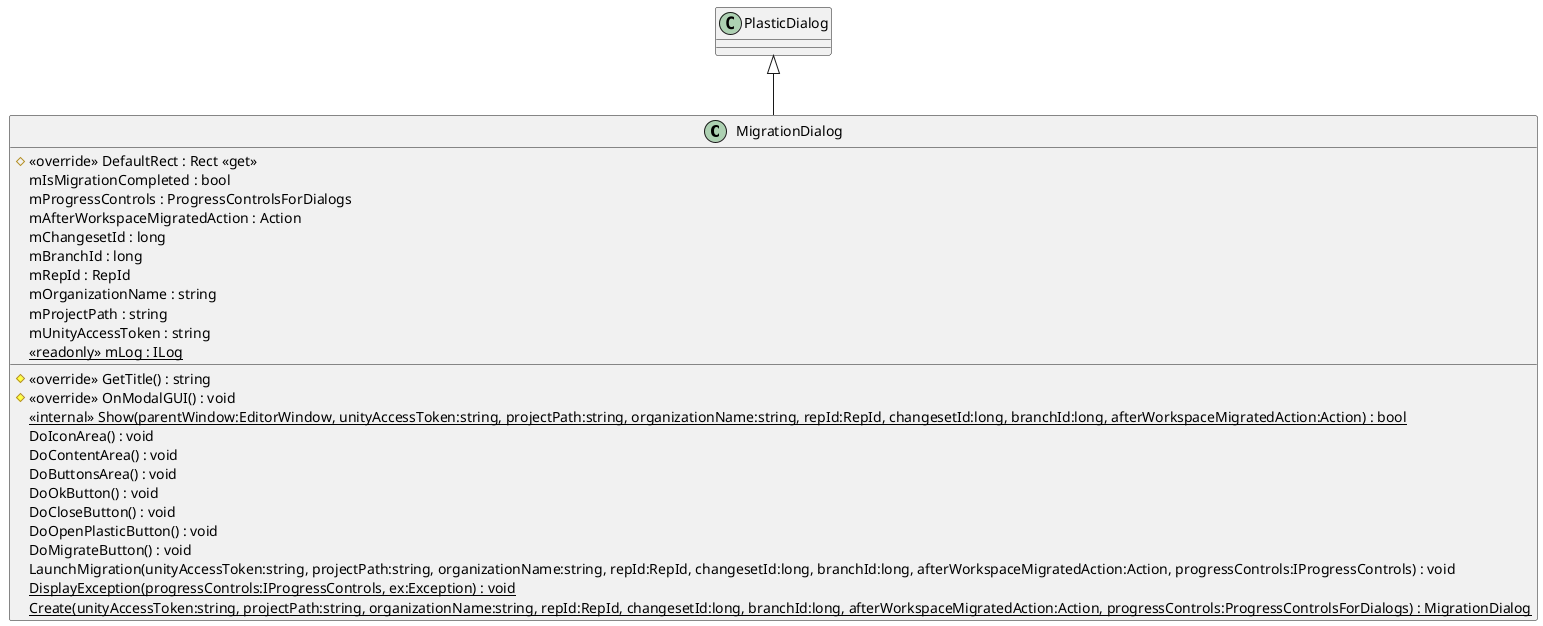 @startuml
class MigrationDialog {
    # <<override>> DefaultRect : Rect <<get>>
    # <<override>> GetTitle() : string
    # <<override>> OnModalGUI() : void
    <<internal>> {static} Show(parentWindow:EditorWindow, unityAccessToken:string, projectPath:string, organizationName:string, repId:RepId, changesetId:long, branchId:long, afterWorkspaceMigratedAction:Action) : bool
    DoIconArea() : void
    DoContentArea() : void
    DoButtonsArea() : void
    DoOkButton() : void
    DoCloseButton() : void
    DoOpenPlasticButton() : void
    DoMigrateButton() : void
    LaunchMigration(unityAccessToken:string, projectPath:string, organizationName:string, repId:RepId, changesetId:long, branchId:long, afterWorkspaceMigratedAction:Action, progressControls:IProgressControls) : void
    {static} DisplayException(progressControls:IProgressControls, ex:Exception) : void
    {static} Create(unityAccessToken:string, projectPath:string, organizationName:string, repId:RepId, changesetId:long, branchId:long, afterWorkspaceMigratedAction:Action, progressControls:ProgressControlsForDialogs) : MigrationDialog
    mIsMigrationCompleted : bool
    mProgressControls : ProgressControlsForDialogs
    mAfterWorkspaceMigratedAction : Action
    mChangesetId : long
    mBranchId : long
    mRepId : RepId
    mOrganizationName : string
    mProjectPath : string
    mUnityAccessToken : string
    {static} <<readonly>> mLog : ILog
}
PlasticDialog <|-- MigrationDialog
@enduml
